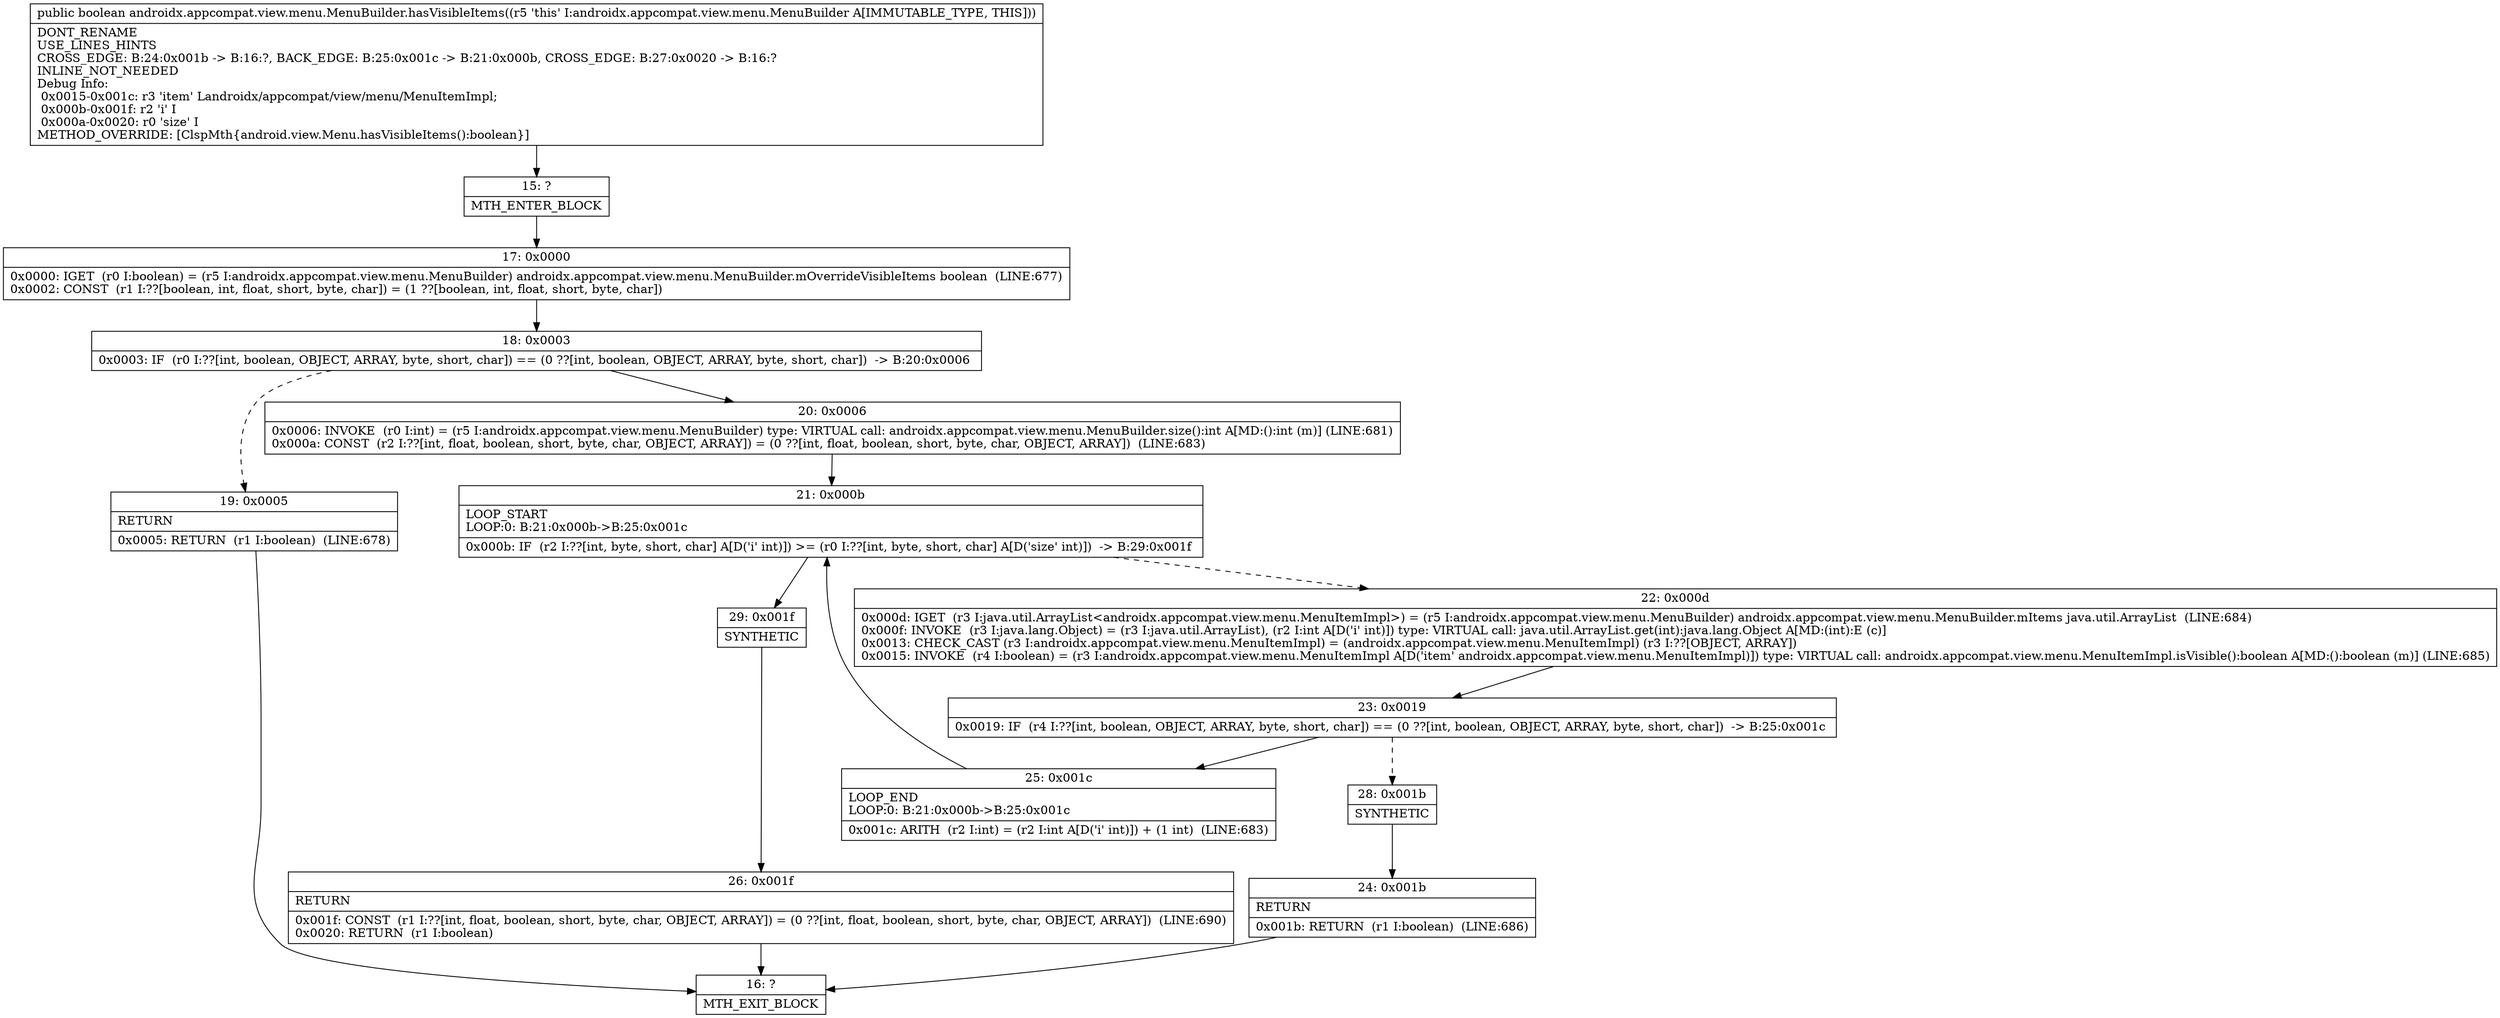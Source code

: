 digraph "CFG forandroidx.appcompat.view.menu.MenuBuilder.hasVisibleItems()Z" {
Node_15 [shape=record,label="{15\:\ ?|MTH_ENTER_BLOCK\l}"];
Node_17 [shape=record,label="{17\:\ 0x0000|0x0000: IGET  (r0 I:boolean) = (r5 I:androidx.appcompat.view.menu.MenuBuilder) androidx.appcompat.view.menu.MenuBuilder.mOverrideVisibleItems boolean  (LINE:677)\l0x0002: CONST  (r1 I:??[boolean, int, float, short, byte, char]) = (1 ??[boolean, int, float, short, byte, char]) \l}"];
Node_18 [shape=record,label="{18\:\ 0x0003|0x0003: IF  (r0 I:??[int, boolean, OBJECT, ARRAY, byte, short, char]) == (0 ??[int, boolean, OBJECT, ARRAY, byte, short, char])  \-\> B:20:0x0006 \l}"];
Node_19 [shape=record,label="{19\:\ 0x0005|RETURN\l|0x0005: RETURN  (r1 I:boolean)  (LINE:678)\l}"];
Node_16 [shape=record,label="{16\:\ ?|MTH_EXIT_BLOCK\l}"];
Node_20 [shape=record,label="{20\:\ 0x0006|0x0006: INVOKE  (r0 I:int) = (r5 I:androidx.appcompat.view.menu.MenuBuilder) type: VIRTUAL call: androidx.appcompat.view.menu.MenuBuilder.size():int A[MD:():int (m)] (LINE:681)\l0x000a: CONST  (r2 I:??[int, float, boolean, short, byte, char, OBJECT, ARRAY]) = (0 ??[int, float, boolean, short, byte, char, OBJECT, ARRAY])  (LINE:683)\l}"];
Node_21 [shape=record,label="{21\:\ 0x000b|LOOP_START\lLOOP:0: B:21:0x000b\-\>B:25:0x001c\l|0x000b: IF  (r2 I:??[int, byte, short, char] A[D('i' int)]) \>= (r0 I:??[int, byte, short, char] A[D('size' int)])  \-\> B:29:0x001f \l}"];
Node_22 [shape=record,label="{22\:\ 0x000d|0x000d: IGET  (r3 I:java.util.ArrayList\<androidx.appcompat.view.menu.MenuItemImpl\>) = (r5 I:androidx.appcompat.view.menu.MenuBuilder) androidx.appcompat.view.menu.MenuBuilder.mItems java.util.ArrayList  (LINE:684)\l0x000f: INVOKE  (r3 I:java.lang.Object) = (r3 I:java.util.ArrayList), (r2 I:int A[D('i' int)]) type: VIRTUAL call: java.util.ArrayList.get(int):java.lang.Object A[MD:(int):E (c)]\l0x0013: CHECK_CAST (r3 I:androidx.appcompat.view.menu.MenuItemImpl) = (androidx.appcompat.view.menu.MenuItemImpl) (r3 I:??[OBJECT, ARRAY]) \l0x0015: INVOKE  (r4 I:boolean) = (r3 I:androidx.appcompat.view.menu.MenuItemImpl A[D('item' androidx.appcompat.view.menu.MenuItemImpl)]) type: VIRTUAL call: androidx.appcompat.view.menu.MenuItemImpl.isVisible():boolean A[MD:():boolean (m)] (LINE:685)\l}"];
Node_23 [shape=record,label="{23\:\ 0x0019|0x0019: IF  (r4 I:??[int, boolean, OBJECT, ARRAY, byte, short, char]) == (0 ??[int, boolean, OBJECT, ARRAY, byte, short, char])  \-\> B:25:0x001c \l}"];
Node_25 [shape=record,label="{25\:\ 0x001c|LOOP_END\lLOOP:0: B:21:0x000b\-\>B:25:0x001c\l|0x001c: ARITH  (r2 I:int) = (r2 I:int A[D('i' int)]) + (1 int)  (LINE:683)\l}"];
Node_28 [shape=record,label="{28\:\ 0x001b|SYNTHETIC\l}"];
Node_24 [shape=record,label="{24\:\ 0x001b|RETURN\l|0x001b: RETURN  (r1 I:boolean)  (LINE:686)\l}"];
Node_29 [shape=record,label="{29\:\ 0x001f|SYNTHETIC\l}"];
Node_26 [shape=record,label="{26\:\ 0x001f|RETURN\l|0x001f: CONST  (r1 I:??[int, float, boolean, short, byte, char, OBJECT, ARRAY]) = (0 ??[int, float, boolean, short, byte, char, OBJECT, ARRAY])  (LINE:690)\l0x0020: RETURN  (r1 I:boolean) \l}"];
MethodNode[shape=record,label="{public boolean androidx.appcompat.view.menu.MenuBuilder.hasVisibleItems((r5 'this' I:androidx.appcompat.view.menu.MenuBuilder A[IMMUTABLE_TYPE, THIS]))  | DONT_RENAME\lUSE_LINES_HINTS\lCROSS_EDGE: B:24:0x001b \-\> B:16:?, BACK_EDGE: B:25:0x001c \-\> B:21:0x000b, CROSS_EDGE: B:27:0x0020 \-\> B:16:?\lINLINE_NOT_NEEDED\lDebug Info:\l  0x0015\-0x001c: r3 'item' Landroidx\/appcompat\/view\/menu\/MenuItemImpl;\l  0x000b\-0x001f: r2 'i' I\l  0x000a\-0x0020: r0 'size' I\lMETHOD_OVERRIDE: [ClspMth\{android.view.Menu.hasVisibleItems():boolean\}]\l}"];
MethodNode -> Node_15;Node_15 -> Node_17;
Node_17 -> Node_18;
Node_18 -> Node_19[style=dashed];
Node_18 -> Node_20;
Node_19 -> Node_16;
Node_20 -> Node_21;
Node_21 -> Node_22[style=dashed];
Node_21 -> Node_29;
Node_22 -> Node_23;
Node_23 -> Node_25;
Node_23 -> Node_28[style=dashed];
Node_25 -> Node_21;
Node_28 -> Node_24;
Node_24 -> Node_16;
Node_29 -> Node_26;
Node_26 -> Node_16;
}

